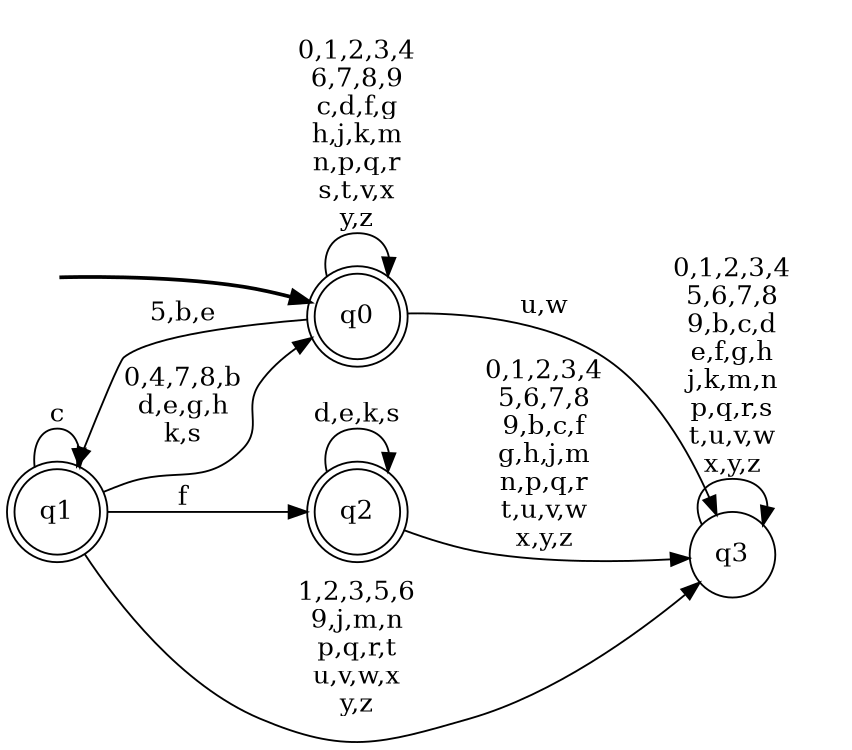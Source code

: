 digraph BlueStar {
__start0 [style = invis, shape = none, label = "", width = 0, height = 0];

rankdir=LR;
size="8,5";

s0 [style="rounded,filled", color="black", fillcolor="white" shape="doublecircle", label="q0"];
s1 [style="rounded,filled", color="black", fillcolor="white" shape="doublecircle", label="q1"];
s2 [style="rounded,filled", color="black", fillcolor="white" shape="doublecircle", label="q2"];
s3 [style="filled", color="black", fillcolor="white" shape="circle", label="q3"];
subgraph cluster_main { 
	graph [pad=".75", ranksep="0.15", nodesep="0.15"];
	 style=invis; 
	__start0 -> s0 [penwidth=2];
}
s0 -> s0 [label="0,1,2,3,4\n6,7,8,9\nc,d,f,g\nh,j,k,m\nn,p,q,r\ns,t,v,x\ny,z"];
s0 -> s1 [label="5,b,e"];
s0 -> s3 [label="u,w"];
s1 -> s0 [label="0,4,7,8,b\nd,e,g,h\nk,s"];
s1 -> s1 [label="c"];
s1 -> s2 [label="f"];
s1 -> s3 [label="1,2,3,5,6\n9,j,m,n\np,q,r,t\nu,v,w,x\ny,z"];
s2 -> s2 [label="d,e,k,s"];
s2 -> s3 [label="0,1,2,3,4\n5,6,7,8\n9,b,c,f\ng,h,j,m\nn,p,q,r\nt,u,v,w\nx,y,z"];
s3 -> s3 [label="0,1,2,3,4\n5,6,7,8\n9,b,c,d\ne,f,g,h\nj,k,m,n\np,q,r,s\nt,u,v,w\nx,y,z"];

}